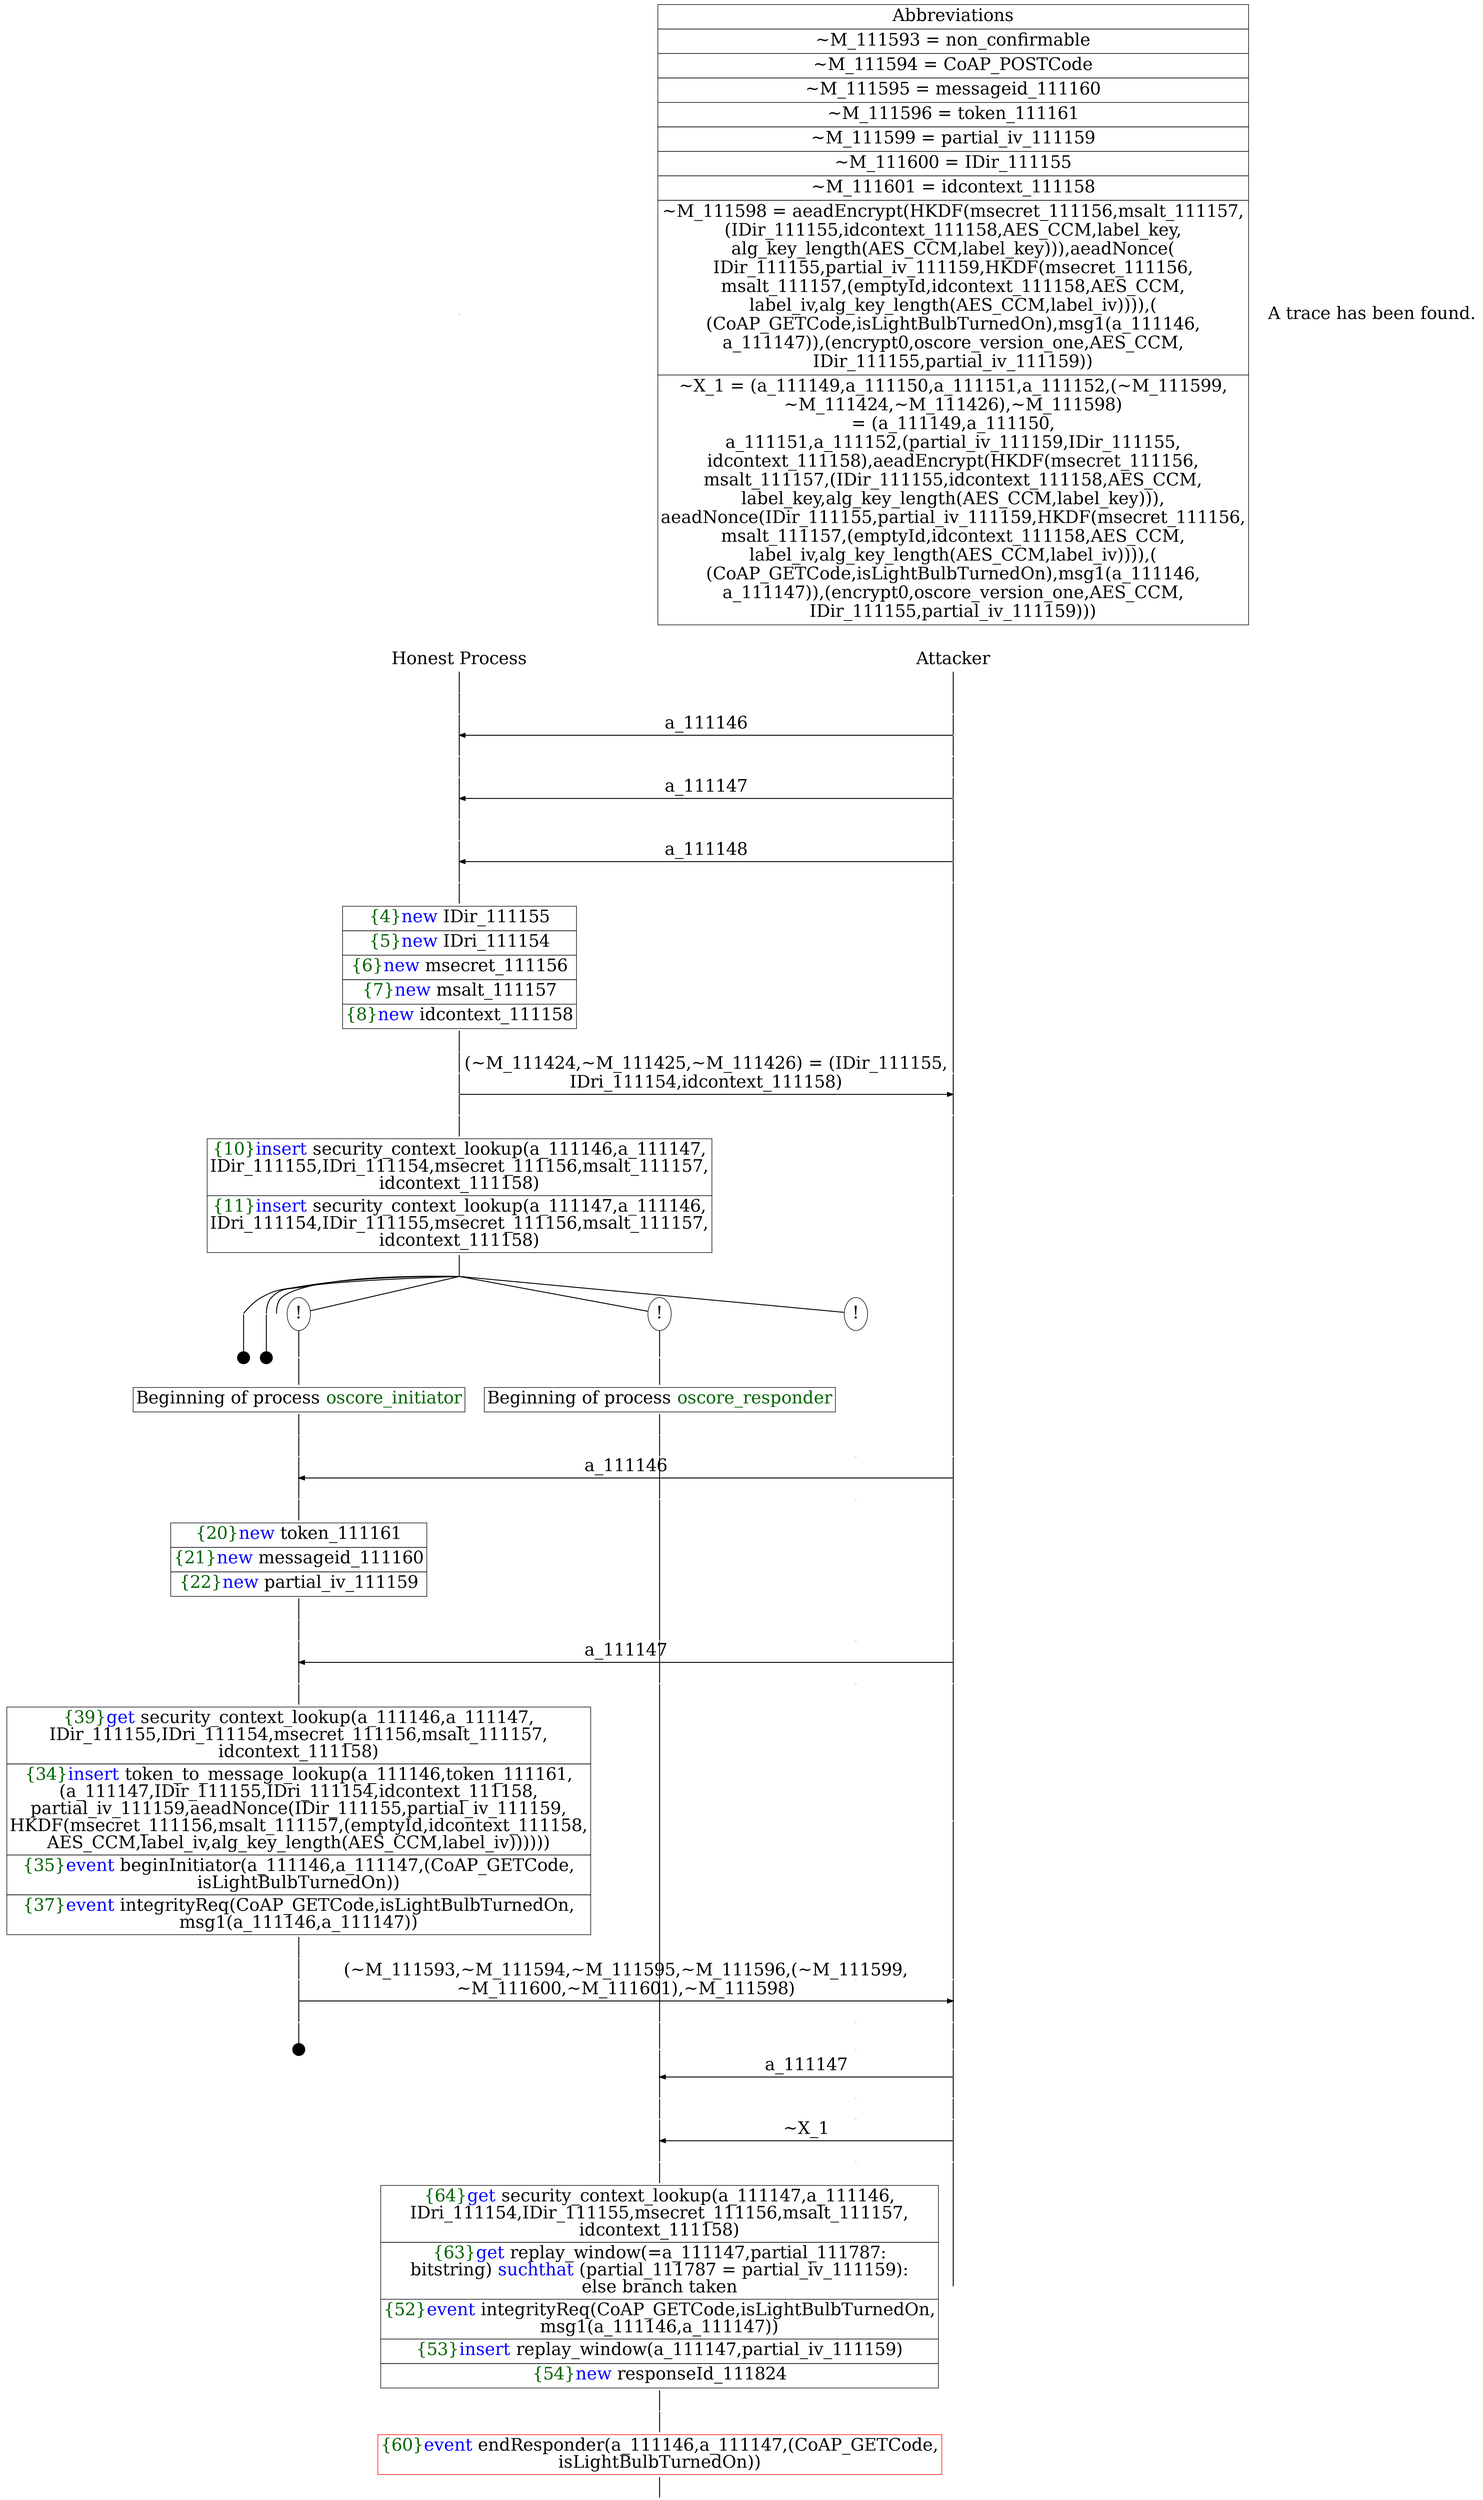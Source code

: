 digraph {
graph [ordering = out]
edge [arrowhead = none, penwidth = 1.6, fontsize = 30]
node [shape = point, width = 0, height = 0, fontsize = 30]
Trace<br/>
[label = <A trace has been found.<br/>
>, shape = plaintext]
P0__0 [label = "Honest Process", shape = plaintext]
P__0 [label = "Attacker", shape = plaintext]
Trace -> P0__0 [label = "", style = invisible, weight = 100]{rank = same; P0__0 P__0}
P0__0 -> P0__1 [label = <>, weight = 100]
P0__1 -> P0__2 [label = <>, weight = 100]
P__0 -> P__1 [label = <>, weight = 100]
{rank = same; P__1 P0__2}
P0__2 -> P0__3 [label = <>, weight = 100]
P__1 -> P__2 [label = <>, weight = 100]
{rank = same; P__2 P0__3}
P0__3 -> P__2 [label = <a_111146>, dir = back, arrowhead = normal]
P0__3 -> P0__4 [label = <>, weight = 100]
P__2 -> P__3 [label = <>, weight = 100]
{rank = same; P__3 P0__4}
P0__4 -> P0__5 [label = <>, weight = 100]
P__3 -> P__4 [label = <>, weight = 100]
{rank = same; P__4 P0__5}
P0__5 -> P0__6 [label = <>, weight = 100]
P__4 -> P__5 [label = <>, weight = 100]
{rank = same; P__5 P0__6}
P0__6 -> P__5 [label = <a_111147>, dir = back, arrowhead = normal]
P0__6 -> P0__7 [label = <>, weight = 100]
P__5 -> P__6 [label = <>, weight = 100]
{rank = same; P__6 P0__7}
P0__7 -> P0__8 [label = <>, weight = 100]
P__6 -> P__7 [label = <>, weight = 100]
{rank = same; P__7 P0__8}
P0__8 -> P0__9 [label = <>, weight = 100]
P__7 -> P__8 [label = <>, weight = 100]
{rank = same; P__8 P0__9}
P0__9 -> P__8 [label = <a_111148>, dir = back, arrowhead = normal]
P0__9 -> P0__10 [label = <>, weight = 100]
P__8 -> P__9 [label = <>, weight = 100]
{rank = same; P__9 P0__10}
P0__10 -> P0__11 [label = <>, weight = 100]
P0__11 [shape = plaintext, label = <<TABLE BORDER="0" CELLBORDER="1" CELLSPACING="0" CELLPADDING="4"> <TR><TD><FONT COLOR="darkgreen">{4}</FONT><FONT COLOR="blue">new </FONT>IDir_111155</TD></TR><TR><TD><FONT COLOR="darkgreen">{5}</FONT><FONT COLOR="blue">new </FONT>IDri_111154</TD></TR><TR><TD><FONT COLOR="darkgreen">{6}</FONT><FONT COLOR="blue">new </FONT>msecret_111156</TD></TR><TR><TD><FONT COLOR="darkgreen">{7}</FONT><FONT COLOR="blue">new </FONT>msalt_111157</TD></TR><TR><TD><FONT COLOR="darkgreen">{8}</FONT><FONT COLOR="blue">new </FONT>idcontext_111158</TD></TR></TABLE>>]
P0__11 -> P0__12 [label = <>, weight = 100]
P0__12 -> P0__13 [label = <>, weight = 100]
P__9 -> P__10 [label = <>, weight = 100]
{rank = same; P__10 P0__13}
P0__13 -> P0__14 [label = <>, weight = 100]
P__10 -> P__11 [label = <>, weight = 100]
{rank = same; P__11 P0__14}
P0__14 -> P__11 [label = <(~M_111424,~M_111425,~M_111426) = (IDir_111155,<br/>
IDri_111154,idcontext_111158)>, arrowhead = normal]
P0__14 -> P0__15 [label = <>, weight = 100]
P__11 -> P__12 [label = <>, weight = 100]
{rank = same; P__12 P0__15}
P0__15 -> P0__16 [label = <>, weight = 100]
P0__16 [shape = plaintext, label = <<TABLE BORDER="0" CELLBORDER="1" CELLSPACING="0" CELLPADDING="4"> <TR><TD><FONT COLOR="darkgreen">{10}</FONT><FONT COLOR="blue">insert </FONT>security_context_lookup(a_111146,a_111147,<br/>
IDir_111155,IDri_111154,msecret_111156,msalt_111157,<br/>
idcontext_111158)</TD></TR><TR><TD><FONT COLOR="darkgreen">{11}</FONT><FONT COLOR="blue">insert </FONT>security_context_lookup(a_111147,a_111146,<br/>
IDri_111154,IDir_111155,msecret_111156,msalt_111157,<br/>
idcontext_111158)</TD></TR></TABLE>>]
P0__16 -> P0__17 [label = <>, weight = 100]
P__12 -> P__13 [label = <>, weight = 100]
{rank = same; P__13 P0__16}
/*RPar */
P0__17 -> P0_5__17 [label = <>]
P0__17 -> P0_4__17 [label = <>]
P0__17 -> P0_3__17 [label = <>]
P0__17 -> P0_2__17 [label = <>]
P0__17 -> P0_1__17 [label = <>]
P0__17 -> P0_0__17 [label = <>]
P0__17 [label = "", fixedsize = false, width = 0, height = 0, shape = none]
{rank = same; P0_0__17 P0_1__17 P0_2__17 P0_3__17 P0_4__17 P0_5__17}
P0_0__17 [label = "!", shape = ellipse]
P0_1__17 [label = "!", shape = ellipse]
P0_1_0__17 [label = "", fixedsize = false, width = 0, height = 0, shape = none]
P0_1__17 -> P0_1_0__17 [label = <>, weight = 100]
P0_1_0__17 -> P0_1_0__18 [label = <>, weight = 100]
P0_1_0__18 [shape = plaintext, label = <<TABLE BORDER="0" CELLBORDER="1" CELLSPACING="0" CELLPADDING="4"> <TR><TD>Beginning of process <FONT COLOR="darkgreen">oscore_responder</FONT></TD></TR></TABLE>>]
P0_1_0__18 -> P0_1_0__19 [label = <>, weight = 100]
P0_2__17 [label = "!", shape = ellipse]
P0_2_0__17 [label = "", fixedsize = false, width = 0, height = 0, shape = none]
P0_2__17 -> P0_2_0__17 [label = <>, weight = 100]
P0_2_0__17 -> P0_2_0__18 [label = <>, weight = 100]
P0_2_0__18 [shape = plaintext, label = <<TABLE BORDER="0" CELLBORDER="1" CELLSPACING="0" CELLPADDING="4"> <TR><TD>Beginning of process <FONT COLOR="darkgreen">oscore_initiator</FONT></TD></TR></TABLE>>]
P0_2_0__18 -> P0_2_0__19 [label = <>, weight = 100]
P0_4__18 [label = "", width = 0.3, height = 0.3]
P0_4__17 -> P0_4__18 [label = <>, weight = 100]
P0_5__18 [label = "", width = 0.3, height = 0.3]
P0_5__17 -> P0_5__18 [label = <>, weight = 100]
P0_2_0__19 -> P0_2_0__20 [label = <>, weight = 100]
P0_1_0__19 -> P0_1_0__20 [label = <>, weight = 100]
P0_0__18 [label = "", style = invisible]
P0_0__17 -> P0_0__18 [label = <>, weight = 100, style = invisible]
P__13 -> P__14 [label = <>, weight = 100]
{rank = same; P__14 P0_0__18 P0_1_0__20 P0_2_0__20}
P0_2_0__20 -> P0_2_0__21 [label = <>, weight = 100]
P__14 -> P__15 [label = <>, weight = 100]
{rank = same; P__15 P0_2_0__21}
P0_2_0__21 -> P__15 [label = <a_111146>, dir = back, arrowhead = normal]
P0_2_0__21 -> P0_2_0__22 [label = <>, weight = 100]
P0_1_0__20 -> P0_1_0__21 [label = <>, weight = 100]
P0_0__19 [label = "", style = invisible]
P0_0__18 -> P0_0__19 [label = <>, weight = 100, style = invisible]
P__15 -> P__16 [label = <>, weight = 100]
{rank = same; P__16 P0_0__19 P0_1_0__21 P0_2_0__22}
P0_2_0__22 -> P0_2_0__23 [label = <>, weight = 100]
P0_2_0__23 [shape = plaintext, label = <<TABLE BORDER="0" CELLBORDER="1" CELLSPACING="0" CELLPADDING="4"> <TR><TD><FONT COLOR="darkgreen">{20}</FONT><FONT COLOR="blue">new </FONT>token_111161</TD></TR><TR><TD><FONT COLOR="darkgreen">{21}</FONT><FONT COLOR="blue">new </FONT>messageid_111160</TD></TR><TR><TD><FONT COLOR="darkgreen">{22}</FONT><FONT COLOR="blue">new </FONT>partial_iv_111159</TD></TR></TABLE>>]
P0_2_0__23 -> P0_2_0__24 [label = <>, weight = 100]
P0_2_0__24 -> P0_2_0__25 [label = <>, weight = 100]
P0_1_0__21 -> P0_1_0__22 [label = <>, weight = 100]
P0_0__20 [label = "", style = invisible]
P0_0__19 -> P0_0__20 [label = <>, weight = 100, style = invisible]
P__16 -> P__17 [label = <>, weight = 100]
{rank = same; P__17 P0_0__20 P0_1_0__22 P0_2_0__25}
P0_2_0__25 -> P0_2_0__26 [label = <>, weight = 100]
P__17 -> P__18 [label = <>, weight = 100]
{rank = same; P__18 P0_2_0__26}
P0_2_0__26 -> P__18 [label = <a_111147>, dir = back, arrowhead = normal]
P0_2_0__26 -> P0_2_0__27 [label = <>, weight = 100]
P0_1_0__22 -> P0_1_0__23 [label = <>, weight = 100]
P0_0__21 [label = "", style = invisible]
P0_0__20 -> P0_0__21 [label = <>, weight = 100, style = invisible]
P__18 -> P__19 [label = <>, weight = 100]
{rank = same; P__19 P0_0__21 P0_1_0__23 P0_2_0__27}
P0_2_0__27 -> P0_2_0__28 [label = <>, weight = 100]
P0_2_0__28 [shape = plaintext, label = <<TABLE BORDER="0" CELLBORDER="1" CELLSPACING="0" CELLPADDING="4"> <TR><TD><FONT COLOR="darkgreen">{39}</FONT><FONT COLOR="blue">get </FONT>security_context_lookup(a_111146,a_111147,<br/>
IDir_111155,IDri_111154,msecret_111156,msalt_111157,<br/>
idcontext_111158)</TD></TR><TR><TD><FONT COLOR="darkgreen">{34}</FONT><FONT COLOR="blue">insert </FONT>token_to_message_lookup(a_111146,token_111161,<br/>
(a_111147,IDir_111155,IDri_111154,idcontext_111158,<br/>
partial_iv_111159,aeadNonce(IDir_111155,partial_iv_111159,<br/>
HKDF(msecret_111156,msalt_111157,(emptyId,idcontext_111158,<br/>
AES_CCM,label_iv,alg_key_length(AES_CCM,label_iv))))))<br/>
</TD></TR><TR><TD><FONT COLOR="darkgreen">{35}</FONT><FONT COLOR="blue">event</FONT> beginInitiator(a_111146,a_111147,(CoAP_GETCode,<br/>
isLightBulbTurnedOn))</TD></TR><TR><TD><FONT COLOR="darkgreen">{37}</FONT><FONT COLOR="blue">event</FONT> integrityReq(CoAP_GETCode,isLightBulbTurnedOn,<br/>
msg1(a_111146,a_111147))</TD></TR></TABLE>>]
P0_2_0__28 -> P0_2_0__29 [label = <>, weight = 100]
P__19 -> P__20 [label = <>, weight = 100]
{rank = same; P__20 P0_2_0__28}
P0_2_0__29 -> P0_2_0__30 [label = <>, weight = 100]
P0_1_0__23 -> P0_1_0__24 [label = <>, weight = 100]
P0_0__22 [label = "", style = invisible]
P0_0__21 -> P0_0__22 [label = <>, weight = 100, style = invisible]
P__20 -> P__21 [label = <>, weight = 100]
{rank = same; P__21 P0_0__22 P0_1_0__24 P0_2_0__30}
P0_2_0__30 -> P0_2_0__31 [label = <>, weight = 100]
P__21 -> P__22 [label = <>, weight = 100]
{rank = same; P__22 P0_2_0__31}
P0_2_0__31 -> P__22 [label = <(~M_111593,~M_111594,~M_111595,~M_111596,(~M_111599,<br/>
~M_111600,~M_111601),~M_111598)>, arrowhead = normal]
P0_2_0__31 -> P0_2_0__32 [label = <>, weight = 100]
P0_1_0__24 -> P0_1_0__25 [label = <>, weight = 100]
P0_0__23 [label = "", style = invisible]
P0_0__22 -> P0_0__23 [label = <>, weight = 100, style = invisible]
P__22 -> P__23 [label = <>, weight = 100]
{rank = same; P__23 P0_0__23 P0_1_0__25 P0_2_0__32}
P0_2_0__33 [label = "", width = 0.3, height = 0.3]
P0_2_0__32 -> P0_2_0__33 [label = <>, weight = 100]
P0_1_0__25 -> P0_1_0__26 [label = <>, weight = 100]
P0_0__24 [label = "", style = invisible]
P0_0__23 -> P0_0__24 [label = <>, weight = 100, style = invisible]
P__23 -> P__24 [label = <>, weight = 100]
{rank = same; P__24 P0_0__24 P0_1_0__26}
P0_1_0__26 -> P0_1_0__27 [label = <>, weight = 100]
P__24 -> P__25 [label = <>, weight = 100]
{rank = same; P__25 P0_1_0__27}
P0_1_0__27 -> P__25 [label = <a_111147>, dir = back, arrowhead = normal]
P0_1_0__27 -> P0_1_0__28 [label = <>, weight = 100]
P0_0__25 [label = "", style = invisible]
P0_0__24 -> P0_0__25 [label = <>, weight = 100, style = invisible]
P__25 -> P__26 [label = <>, weight = 100]
{rank = same; P__26 P0_0__25 P0_1_0__28}
P0_1_0__28 -> P0_1_0__29 [label = <>, weight = 100]
P0_0__26 [label = "", style = invisible]
P0_0__25 -> P0_0__26 [label = <>, weight = 100, style = invisible]
P__26 -> P__27 [label = <>, weight = 100]
{rank = same; P__27 P0_0__26 P0_1_0__29}
P0_1_0__29 -> P0_1_0__30 [label = <>, weight = 100]
P__27 -> P__28 [label = <>, weight = 100]
{rank = same; P__28 P0_1_0__30}
P0_1_0__30 -> P__28 [label = <~X_1>, dir = back, arrowhead = normal]
P0_1_0__30 -> P0_1_0__31 [label = <>, weight = 100]
P0_0__27 [label = "", style = invisible]
P0_0__26 -> P0_0__27 [label = <>, weight = 100, style = invisible]
P__28 -> P__29 [label = <>, weight = 100]
{rank = same; P__29 P0_0__27 P0_1_0__31}
P0_1_0__31 -> P0_1_0__32 [label = <>, weight = 100]
P0_1_0__32 [shape = plaintext, label = <<TABLE BORDER="0" CELLBORDER="1" CELLSPACING="0" CELLPADDING="4"> <TR><TD><FONT COLOR="darkgreen">{64}</FONT><FONT COLOR="blue">get </FONT>security_context_lookup(a_111147,a_111146,<br/>
IDri_111154,IDir_111155,msecret_111156,msalt_111157,<br/>
idcontext_111158)</TD></TR><TR><TD><FONT COLOR="darkgreen">{63}</FONT><FONT COLOR="blue">get</FONT> replay_window(=a_111147,partial_111787:<br/>
bitstring) <FONT COLOR="blue">suchthat</FONT> (partial_111787 = partial_iv_111159):<br/>
else branch taken</TD></TR><TR><TD><FONT COLOR="darkgreen">{52}</FONT><FONT COLOR="blue">event</FONT> integrityReq(CoAP_GETCode,isLightBulbTurnedOn,<br/>
msg1(a_111146,a_111147))</TD></TR><TR><TD><FONT COLOR="darkgreen">{53}</FONT><FONT COLOR="blue">insert </FONT>replay_window(a_111147,partial_iv_111159)<br/>
</TD></TR><TR><TD><FONT COLOR="darkgreen">{54}</FONT><FONT COLOR="blue">new </FONT>responseId_111824</TD></TR></TABLE>>]
P0_1_0__32 -> P0_1_0__33 [label = <>, weight = 100]
P__29 -> P__30 [label = <>, weight = 100]
{rank = same; P__30 P0_1_0__32}
P0_1_0__33 -> P0_1_0__34 [label = <>, weight = 100]
P0_1_0__34 [color = red, shape = plaintext, label = <<TABLE BORDER="0" CELLBORDER="1" CELLSPACING="0" CELLPADDING="4"> <TR><TD><FONT COLOR="darkgreen">{60}</FONT><FONT COLOR="blue">event</FONT> endResponder(a_111146,a_111147,(CoAP_GETCode,<br/>
isLightBulbTurnedOn))</TD></TR></TABLE>>]
P0_1_0__34 -> P0_1_0__35 [label = <>, weight = 100]
Abbrev [shape = plaintext, label = <<TABLE BORDER="0" CELLBORDER="1" CELLSPACING="0" CELLPADDING="4"><TR> <TD> Abbreviations </TD></TR><TR><TD>~M_111593 = non_confirmable</TD></TR><TR><TD>~M_111594 = CoAP_POSTCode</TD></TR><TR><TD>~M_111595 = messageid_111160</TD></TR><TR><TD>~M_111596 = token_111161</TD></TR><TR><TD>~M_111599 = partial_iv_111159</TD></TR><TR><TD>~M_111600 = IDir_111155</TD></TR><TR><TD>~M_111601 = idcontext_111158</TD></TR><TR><TD>~M_111598 = aeadEncrypt(HKDF(msecret_111156,msalt_111157,<br/>
(IDir_111155,idcontext_111158,AES_CCM,label_key,<br/>
alg_key_length(AES_CCM,label_key))),aeadNonce(<br/>
IDir_111155,partial_iv_111159,HKDF(msecret_111156,<br/>
msalt_111157,(emptyId,idcontext_111158,AES_CCM,<br/>
label_iv,alg_key_length(AES_CCM,label_iv)))),(<br/>
(CoAP_GETCode,isLightBulbTurnedOn),msg1(a_111146,<br/>
a_111147)),(encrypt0,oscore_version_one,AES_CCM,<br/>
IDir_111155,partial_iv_111159))</TD></TR><TR><TD>~X_1 = (a_111149,a_111150,a_111151,a_111152,(~M_111599,<br/>
~M_111424,~M_111426),~M_111598)<br/>
= (a_111149,a_111150,<br/>
a_111151,a_111152,(partial_iv_111159,IDir_111155,<br/>
idcontext_111158),aeadEncrypt(HKDF(msecret_111156,<br/>
msalt_111157,(IDir_111155,idcontext_111158,AES_CCM,<br/>
label_key,alg_key_length(AES_CCM,label_key))),<br/>
aeadNonce(IDir_111155,partial_iv_111159,HKDF(msecret_111156,<br/>
msalt_111157,(emptyId,idcontext_111158,AES_CCM,<br/>
label_iv,alg_key_length(AES_CCM,label_iv)))),(<br/>
(CoAP_GETCode,isLightBulbTurnedOn),msg1(a_111146,<br/>
a_111147)),(encrypt0,oscore_version_one,AES_CCM,<br/>
IDir_111155,partial_iv_111159)))</TD></TR></TABLE>>]Abbrev -> P__0 [style = invisible, weight =100]}